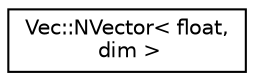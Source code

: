 digraph "Graphical Class Hierarchy"
{
 // INTERACTIVE_SVG=YES
  edge [fontname="Helvetica",fontsize="10",labelfontname="Helvetica",labelfontsize="10"];
  node [fontname="Helvetica",fontsize="10",shape=record];
  rankdir="LR";
  Node1 [label="Vec::NVector\< float,\l dim \>",height=0.2,width=0.4,color="black", fillcolor="white", style="filled",URL="$d5/d1c/class_vec_1_1_n_vector.html"];
}
